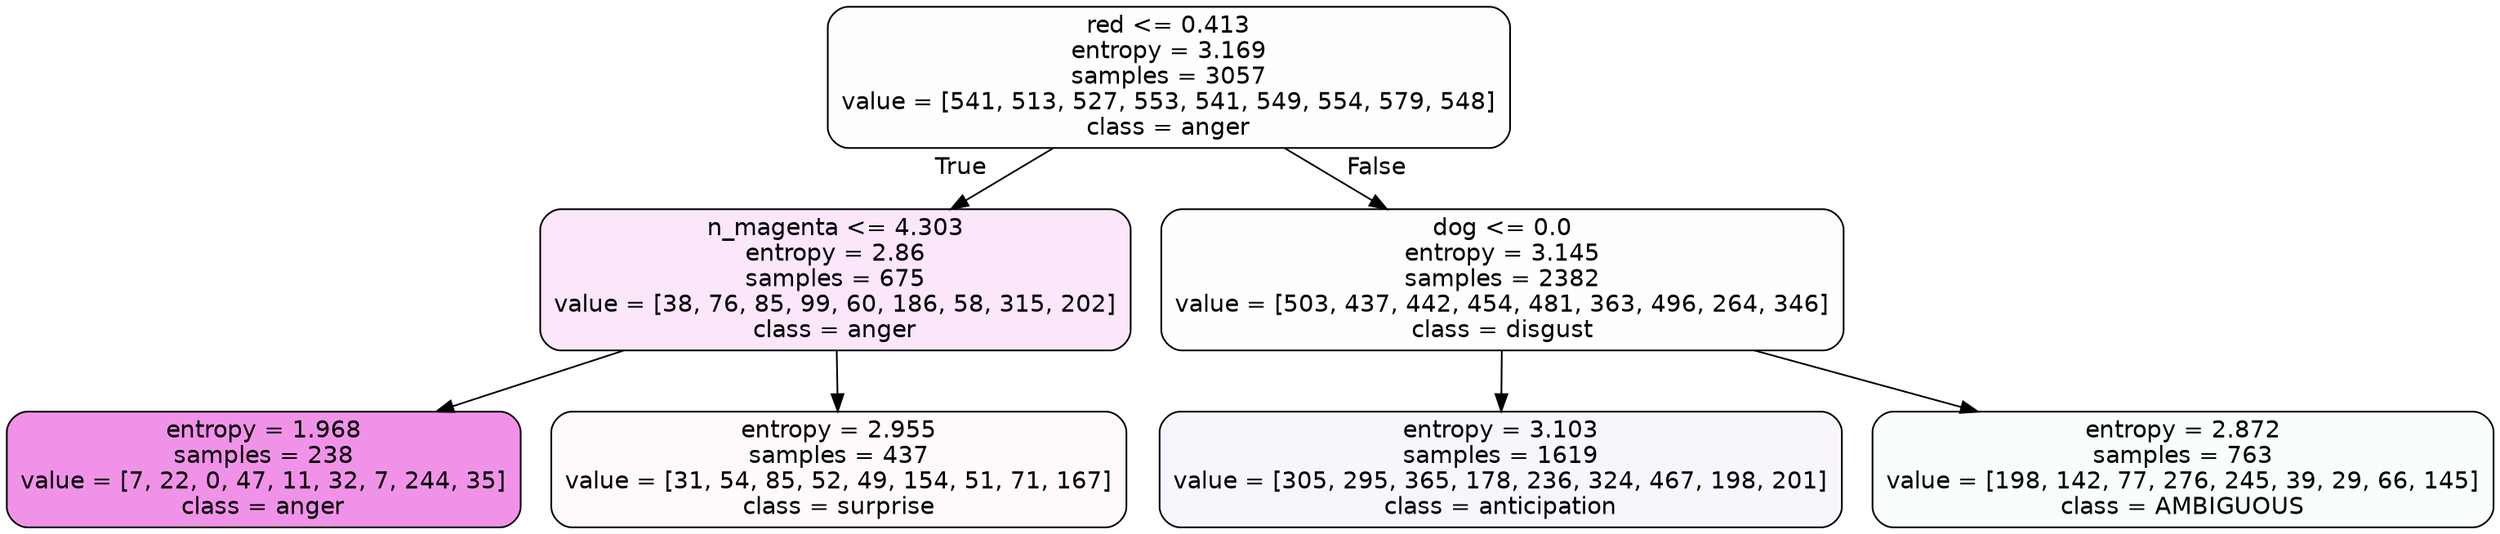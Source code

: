 digraph Tree {
node [shape=box, style="filled, rounded", color="black", fontname=helvetica] ;
edge [fontname=helvetica] ;
0 [label="red <= 0.413\nentropy = 3.169\nsamples = 3057\nvalue = [541, 513, 527, 553, 541, 549, 554, 579, 548]\nclass = anger", fillcolor="#e539d701"] ;
1 [label="n_magenta <= 4.303\nentropy = 2.86\nsamples = 675\nvalue = [38, 76, 85, 99, 60, 186, 58, 315, 202]\nclass = anger", fillcolor="#e539d71f"] ;
0 -> 1 [labeldistance=2.5, labelangle=45, headlabel="True"] ;
2 [label="entropy = 1.968\nsamples = 238\nvalue = [7, 22, 0, 47, 11, 32, 7, 244, 35]\nclass = anger", fillcolor="#e539d78c"] ;
1 -> 2 ;
3 [label="entropy = 2.955\nsamples = 437\nvalue = [31, 54, 85, 52, 49, 154, 51, 71, 167]\nclass = surprise", fillcolor="#e5396406"] ;
1 -> 3 ;
4 [label="dog <= 0.0\nentropy = 3.145\nsamples = 2382\nvalue = [503, 437, 442, 454, 481, 363, 496, 264, 346]\nclass = disgust", fillcolor="#e5813901"] ;
0 -> 4 [labeldistance=2.5, labelangle=-45, headlabel="False"] ;
5 [label="entropy = 3.103\nsamples = 1619\nvalue = [305, 295, 365, 178, 236, 324, 467, 198, 201]\nclass = anticipation", fillcolor="#8139e50c"] ;
4 -> 5 ;
6 [label="entropy = 2.872\nsamples = 763\nvalue = [198, 142, 77, 276, 245, 39, 29, 66, 145]\nclass = AMBIGUOUS", fillcolor="#39e58108"] ;
4 -> 6 ;
}